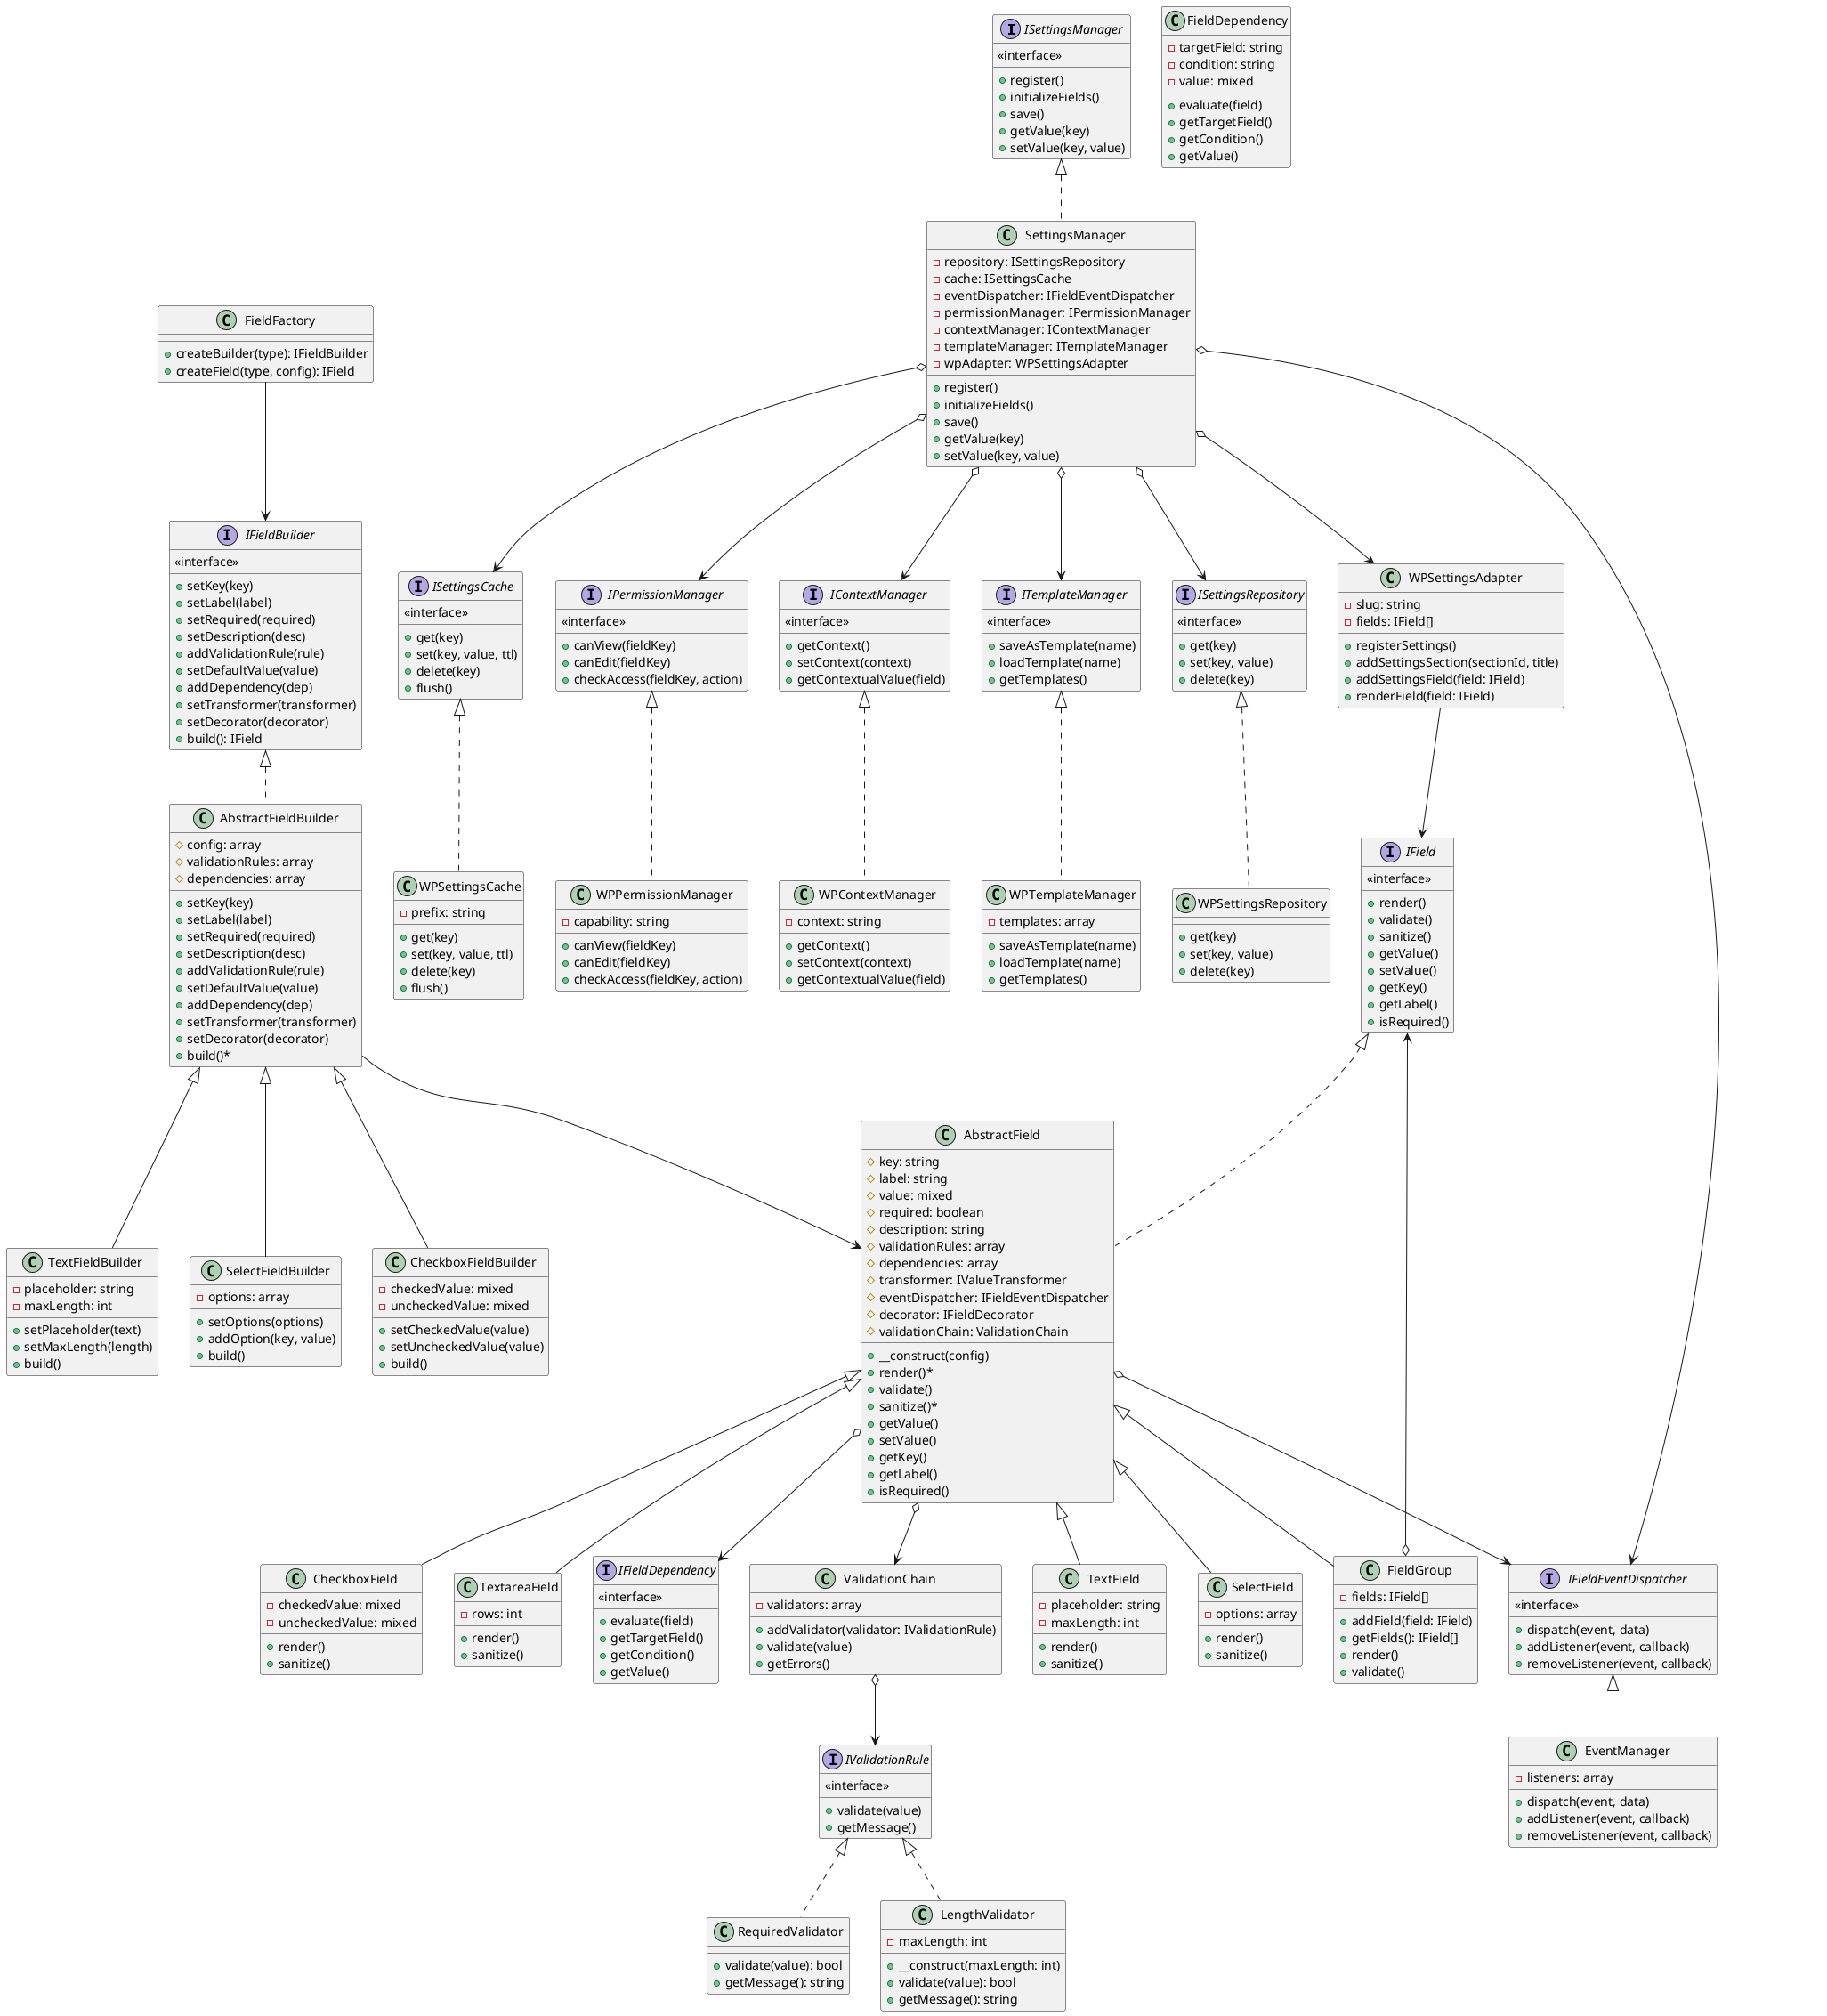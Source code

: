 @startuml

' Core Interfaces
interface ISettingsManager {
  <<interface>>
  +register()
  +initializeFields()
  +save()
  +getValue(key)
  +setValue(key, value)
}

interface ISettingsRepository {
  <<interface>>
  +get(key)
  +set(key, value)
  +delete(key)
}

interface IField {
  <<interface>>
  +render()
  +validate()
  +sanitize()
  +getValue()
  +setValue()
  +getKey()
  +getLabel()
  +isRequired()
}

' Field Builder System
interface IFieldBuilder {
  <<interface>>
  +setKey(key)
  +setLabel(label)
  +setRequired(required)
  +setDescription(desc)
  +addValidationRule(rule)
  +setDefaultValue(value)
  +addDependency(dep)
  +setTransformer(transformer)
  +setDecorator(decorator)
  +build(): IField
}

class AbstractFieldBuilder {
  #config: array
  #validationRules: array
  #dependencies: array
  +setKey(key)
  +setLabel(label)
  +setRequired(required)
  +setDescription(desc)
  +addValidationRule(rule)
  +setDefaultValue(value)
  +addDependency(dep)
  +setTransformer(transformer)
  +setDecorator(decorator)
  +build()*
}

class TextFieldBuilder {
  -placeholder: string
  -maxLength: int
  +setPlaceholder(text)
  +setMaxLength(length)
  +build()
}

class SelectFieldBuilder {
  -options: array
  +setOptions(options)
  +addOption(key, value)
  +build()
}

class CheckboxFieldBuilder {
  -checkedValue: mixed
  -uncheckedValue: mixed
  +setCheckedValue(value)
  +setUncheckedValue(value)
  +build()
}

' Event System
interface IFieldEventDispatcher {
  <<interface>>
  +dispatch(event, data)
  +addListener(event, callback)
  +removeListener(event, callback)
}

class EventManager {
  -listeners: array
  +dispatch(event, data)
  +addListener(event, callback)
  +removeListener(event, callback)
}

' Cache System
interface ISettingsCache {
  <<interface>>
  +get(key)
  +set(key, value, ttl)
  +delete(key)
  +flush()
}

class WPSettingsCache {
  -prefix: string
  +get(key)
  +set(key, value, ttl)
  +delete(key)
  +flush()
}

' Dependency System
interface IFieldDependency {
  <<interface>>
  +evaluate(field)
  +getTargetField()
  +getCondition()
  +getValue()
}

class FieldDependency {
  -targetField: string
  -condition: string
  -value: mixed
  +evaluate(field)
  +getTargetField()
  +getCondition()
  +getValue()
}

' Validation System
interface IValidationRule {
  <<interface>>
  +validate(value)
  +getMessage()
}

class ValidationChain {
  -validators: array
  +addValidator(validator: IValidationRule)
  +validate(value)
  +getErrors()
}

class RequiredValidator {
  +validate(value): bool
  +getMessage(): string
}

class LengthValidator {
  -maxLength: int
  +__construct(maxLength: int)
  +validate(value): bool
  +getMessage(): string
}

' Permission System
interface IPermissionManager {
  <<interface>>
  +canView(fieldKey)
  +canEdit(fieldKey)
  +checkAccess(fieldKey, action)
}

class WPPermissionManager {
  -capability: string
  +canView(fieldKey)
  +canEdit(fieldKey)
  +checkAccess(fieldKey, action)
}

' Context System
interface IContextManager {
  <<interface>>
  +getContext()
  +setContext(context)
  +getContextualValue(field)
}

class WPContextManager {
  -context: string
  +getContext()
  +setContext(context)
  +getContextualValue(field)
}

' Template System
interface ITemplateManager {
  <<interface>>
  +saveAsTemplate(name)
  +loadTemplate(name)
  +getTemplates()
}

class WPTemplateManager {
  -templates: array
  +saveAsTemplate(name)
  +loadTemplate(name)
  +getTemplates()
}

' Core Classes
class AbstractField {
  #key: string
  #label: string
  #value: mixed
  #required: boolean
  #description: string
  #validationRules: array
  #dependencies: array
  #transformer: IValueTransformer
  #eventDispatcher: IFieldEventDispatcher
  #decorator: IFieldDecorator
  #validationChain: ValidationChain
  +__construct(config)
  +render()*
  +validate()
  +sanitize()*
  +getValue()
  +setValue()
  +getKey()
  +getLabel()
  +isRequired()
}

class SettingsManager {
  -repository: ISettingsRepository
  -cache: ISettingsCache
  -eventDispatcher: IFieldEventDispatcher
  -permissionManager: IPermissionManager
  -contextManager: IContextManager
  -templateManager: ITemplateManager
  -wpAdapter: WPSettingsAdapter
  +register()
  +initializeFields()
  +save()
  +getValue(key)
  +setValue(key, value)
}

class FieldFactory {
  +createBuilder(type): IFieldBuilder
  +createField(type, config): IField
}

' Field Types
class TextField {
  -placeholder: string
  -maxLength: int
  +render()
  +sanitize()
}

class SelectField {
  -options: array
  +render()
  +sanitize()
}

class CheckboxField {
  -checkedValue: mixed
  -uncheckedValue: mixed
  +render()
  +sanitize()
}

class TextareaField {
  -rows: int
  +render()
  +sanitize()
}

class FieldGroup {
  -fields: IField[]
  +addField(field: IField)
  +getFields(): IField[]
  +render()
  +validate()
}

' WordPress Integration
class WPSettingsAdapter {
  -slug: string
  -fields: IField[]
  +registerSettings()
  +addSettingsSection(sectionId, title)
  +addSettingsField(field: IField)
  +renderField(field: IField)
}

class WPSettingsRepository {
  +get(key)
  +set(key, value)
  +delete(key)
}

' Relationships
ISettingsManager <|.. SettingsManager
ISettingsRepository <|.. WPSettingsRepository
IFieldEventDispatcher <|.. EventManager
ISettingsCache <|.. WPSettingsCache
IPermissionManager <|.. WPPermissionManager
IContextManager <|.. WPContextManager
ITemplateManager <|.. WPTemplateManager
IFieldBuilder <|.. AbstractFieldBuilder
AbstractFieldBuilder <|-- TextFieldBuilder
AbstractFieldBuilder <|-- SelectFieldBuilder
AbstractFieldBuilder <|-- CheckboxFieldBuilder
IField <|.. AbstractField
AbstractField <|-- TextField
AbstractField <|-- SelectField
AbstractField <|-- CheckboxField
AbstractField <|-- TextareaField
AbstractField <|-- FieldGroup

SettingsManager o--> ISettingsRepository
SettingsManager o--> ISettingsCache
SettingsManager o--> IFieldEventDispatcher
SettingsManager o--> IPermissionManager
SettingsManager o--> IContextManager
SettingsManager o--> ITemplateManager
SettingsManager o--> WPSettingsAdapter

AbstractField o--> IFieldEventDispatcher
AbstractField o--> ValidationChain
AbstractField o--> IFieldDependency
ValidationChain o--> IValidationRule
IValidationRule <|.. RequiredValidator
IValidationRule <|.. LengthValidator

FieldFactory --> IFieldBuilder
AbstractFieldBuilder --> AbstractField
FieldGroup o--> IField
WPSettingsAdapter --> IField

@enduml